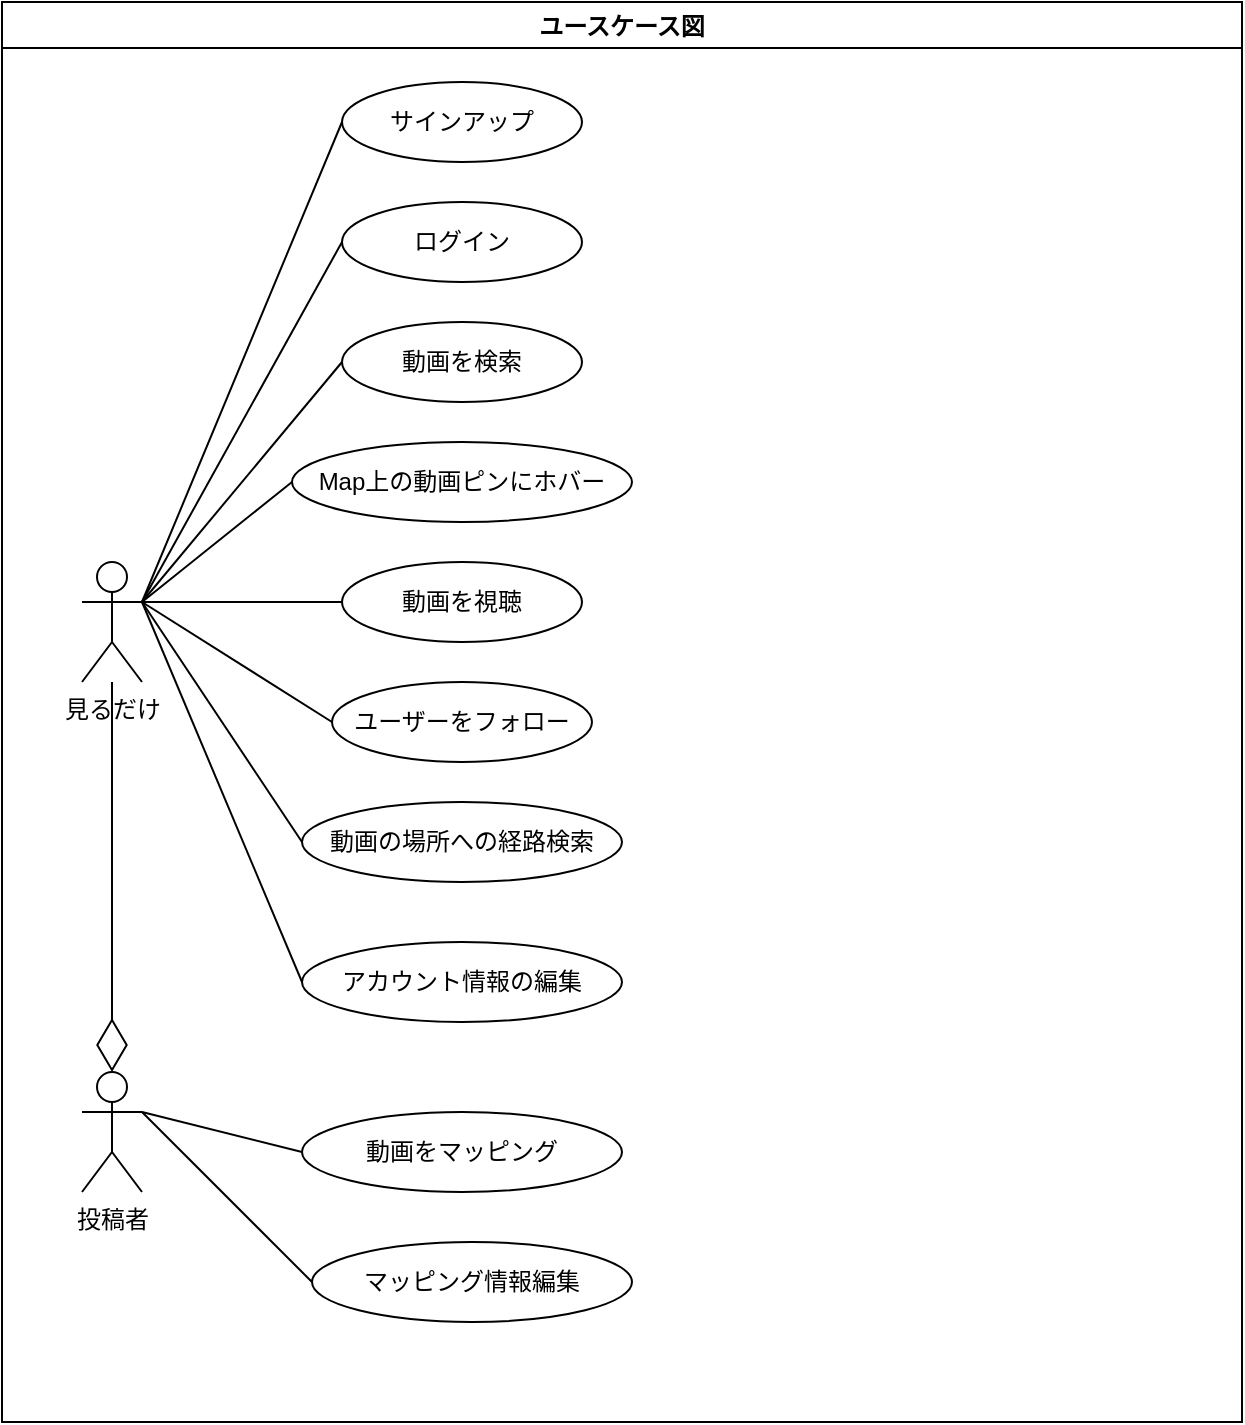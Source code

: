 <mxfile>
    <diagram id="iZ5knwrSs8HWIFUyaq1p" name="ページ1">
        <mxGraphModel dx="402" dy="398" grid="1" gridSize="10" guides="1" tooltips="1" connect="1" arrows="1" fold="1" page="1" pageScale="1" pageWidth="827" pageHeight="1169" math="0" shadow="0">
            <root>
                <mxCell id="0"/>
                <mxCell id="1" parent="0"/>
                <mxCell id="3" value="ユースケース図" style="swimlane;" parent="1" vertex="1">
                    <mxGeometry x="10" y="10" width="620" height="710" as="geometry">
                        <mxRectangle x="10" y="10" width="110" height="23" as="alternateBounds"/>
                    </mxGeometry>
                </mxCell>
                <mxCell id="2" value="見るだけ" style="shape=umlActor;verticalLabelPosition=bottom;verticalAlign=top;html=1;" parent="3" vertex="1">
                    <mxGeometry x="40" y="280" width="30" height="60" as="geometry"/>
                </mxCell>
                <mxCell id="4" value="動画を検索" style="ellipse;whiteSpace=wrap;html=1;" parent="3" vertex="1">
                    <mxGeometry x="170" y="160" width="120" height="40" as="geometry"/>
                </mxCell>
                <mxCell id="5" value="Map上の動画ピンにホバー" style="ellipse;whiteSpace=wrap;html=1;" parent="3" vertex="1">
                    <mxGeometry x="145" y="220" width="170" height="40" as="geometry"/>
                </mxCell>
                <mxCell id="6" value="動画を視聴" style="ellipse;whiteSpace=wrap;html=1;" parent="3" vertex="1">
                    <mxGeometry x="170" y="280" width="120" height="40" as="geometry"/>
                </mxCell>
                <mxCell id="7" value="" style="endArrow=none;html=1;entryX=0;entryY=0.5;entryDx=0;entryDy=0;" parent="3" target="4" edge="1">
                    <mxGeometry width="50" height="50" relative="1" as="geometry">
                        <mxPoint x="70" y="300" as="sourcePoint"/>
                        <mxPoint x="120" y="210" as="targetPoint"/>
                    </mxGeometry>
                </mxCell>
                <mxCell id="8" value="" style="endArrow=none;html=1;entryX=0;entryY=0.5;entryDx=0;entryDy=0;exitX=1;exitY=0.333;exitDx=0;exitDy=0;exitPerimeter=0;" parent="3" source="2" target="5" edge="1">
                    <mxGeometry width="50" height="50" relative="1" as="geometry">
                        <mxPoint x="90" y="280" as="sourcePoint"/>
                        <mxPoint x="140" y="230" as="targetPoint"/>
                    </mxGeometry>
                </mxCell>
                <mxCell id="9" value="" style="endArrow=none;html=1;entryX=0;entryY=0.5;entryDx=0;entryDy=0;" parent="3" target="6" edge="1">
                    <mxGeometry width="50" height="50" relative="1" as="geometry">
                        <mxPoint x="70" y="300" as="sourcePoint"/>
                        <mxPoint x="160" y="250" as="targetPoint"/>
                    </mxGeometry>
                </mxCell>
                <mxCell id="10" value="サインアップ" style="ellipse;whiteSpace=wrap;html=1;" parent="3" vertex="1">
                    <mxGeometry x="170" y="40" width="120" height="40" as="geometry"/>
                </mxCell>
                <mxCell id="11" value="ログイン" style="ellipse;whiteSpace=wrap;html=1;" parent="3" vertex="1">
                    <mxGeometry x="170" y="100" width="120" height="40" as="geometry"/>
                </mxCell>
                <mxCell id="12" value="" style="endArrow=none;html=1;entryX=0;entryY=0.5;entryDx=0;entryDy=0;" parent="3" target="10" edge="1">
                    <mxGeometry width="50" height="50" relative="1" as="geometry">
                        <mxPoint x="70" y="300" as="sourcePoint"/>
                        <mxPoint x="160" y="150" as="targetPoint"/>
                    </mxGeometry>
                </mxCell>
                <mxCell id="13" value="" style="endArrow=none;html=1;entryX=0;entryY=0.5;entryDx=0;entryDy=0;" parent="3" target="11" edge="1">
                    <mxGeometry width="50" height="50" relative="1" as="geometry">
                        <mxPoint x="70" y="300" as="sourcePoint"/>
                        <mxPoint x="210" y="250" as="targetPoint"/>
                    </mxGeometry>
                </mxCell>
                <mxCell id="14" value="ユーザーをフォロー" style="ellipse;whiteSpace=wrap;html=1;" parent="3" vertex="1">
                    <mxGeometry x="165" y="340" width="130" height="40" as="geometry"/>
                </mxCell>
                <mxCell id="15" value="" style="endArrow=none;html=1;entryX=0;entryY=0.5;entryDx=0;entryDy=0;" parent="3" target="14" edge="1">
                    <mxGeometry width="50" height="50" relative="1" as="geometry">
                        <mxPoint x="70" y="300" as="sourcePoint"/>
                        <mxPoint x="190" y="350" as="targetPoint"/>
                    </mxGeometry>
                </mxCell>
                <mxCell id="16" value="動画の場所への経路検索" style="ellipse;whiteSpace=wrap;html=1;" parent="3" vertex="1">
                    <mxGeometry x="150" y="400" width="160" height="40" as="geometry"/>
                </mxCell>
                <mxCell id="17" value="" style="endArrow=none;html=1;entryX=0;entryY=0.5;entryDx=0;entryDy=0;exitX=1;exitY=0.333;exitDx=0;exitDy=0;exitPerimeter=0;" parent="3" source="2" target="16" edge="1">
                    <mxGeometry width="50" height="50" relative="1" as="geometry">
                        <mxPoint x="70" y="310" as="sourcePoint"/>
                        <mxPoint x="160" y="450" as="targetPoint"/>
                    </mxGeometry>
                </mxCell>
                <mxCell id="20" value="" style="endArrow=diamondThin;endFill=0;endSize=24;html=1;entryX=0.5;entryY=0;entryDx=0;entryDy=0;entryPerimeter=0;" parent="3" source="2" target="21" edge="1">
                    <mxGeometry width="160" relative="1" as="geometry">
                        <mxPoint x="55" y="360" as="sourcePoint"/>
                        <mxPoint x="130" y="480" as="targetPoint"/>
                    </mxGeometry>
                </mxCell>
                <mxCell id="21" value="投稿者" style="shape=umlActor;verticalLabelPosition=bottom;verticalAlign=top;html=1;" parent="3" vertex="1">
                    <mxGeometry x="40" y="535" width="30" height="60" as="geometry"/>
                </mxCell>
                <mxCell id="23" value="動画をマッピング" style="ellipse;whiteSpace=wrap;html=1;" parent="3" vertex="1">
                    <mxGeometry x="150" y="555" width="160" height="40" as="geometry"/>
                </mxCell>
                <mxCell id="24" value="アカウント情報の編集" style="ellipse;whiteSpace=wrap;html=1;" parent="3" vertex="1">
                    <mxGeometry x="150" y="470" width="160" height="40" as="geometry"/>
                </mxCell>
                <mxCell id="25" value="" style="endArrow=none;html=1;entryX=0;entryY=0.5;entryDx=0;entryDy=0;" parent="3" target="24" edge="1">
                    <mxGeometry width="50" height="50" relative="1" as="geometry">
                        <mxPoint x="70" y="300" as="sourcePoint"/>
                        <mxPoint x="170" y="500" as="targetPoint"/>
                    </mxGeometry>
                </mxCell>
                <mxCell id="27" value="" style="endArrow=none;html=1;entryX=0;entryY=0.5;entryDx=0;entryDy=0;exitX=1;exitY=0.333;exitDx=0;exitDy=0;exitPerimeter=0;" parent="3" source="21" target="23" edge="1">
                    <mxGeometry width="50" height="50" relative="1" as="geometry">
                        <mxPoint x="90" y="330" as="sourcePoint"/>
                        <mxPoint x="190" y="530" as="targetPoint"/>
                    </mxGeometry>
                </mxCell>
                <mxCell id="28" value="マッピング情報編集" style="ellipse;whiteSpace=wrap;html=1;" parent="3" vertex="1">
                    <mxGeometry x="155" y="620" width="160" height="40" as="geometry"/>
                </mxCell>
                <mxCell id="29" value="" style="endArrow=none;html=1;entryX=0;entryY=0.5;entryDx=0;entryDy=0;exitX=1;exitY=0.333;exitDx=0;exitDy=0;exitPerimeter=0;" parent="3" source="21" target="28" edge="1">
                    <mxGeometry width="50" height="50" relative="1" as="geometry">
                        <mxPoint x="70" y="710" as="sourcePoint"/>
                        <mxPoint x="190" y="605" as="targetPoint"/>
                    </mxGeometry>
                </mxCell>
            </root>
        </mxGraphModel>
    </diagram>
</mxfile>